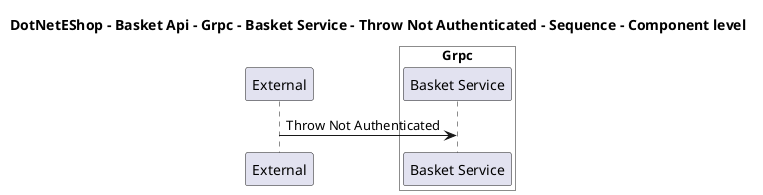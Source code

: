 @startuml

title DotNetEShop - Basket Api - Grpc - Basket Service - Throw Not Authenticated - Sequence - Component level

participant "External" as C4InterFlow.SoftwareSystems.ExternalSystem

box "Basket Api" #White
    
box "Grpc" #White
    participant "Basket Service" as DotNetEShop.SoftwareSystems.BasketApi.Containers.Grpc.Components.BasketService
end box

end box


C4InterFlow.SoftwareSystems.ExternalSystem -> DotNetEShop.SoftwareSystems.BasketApi.Containers.Grpc.Components.BasketService : Throw Not Authenticated


@enduml
